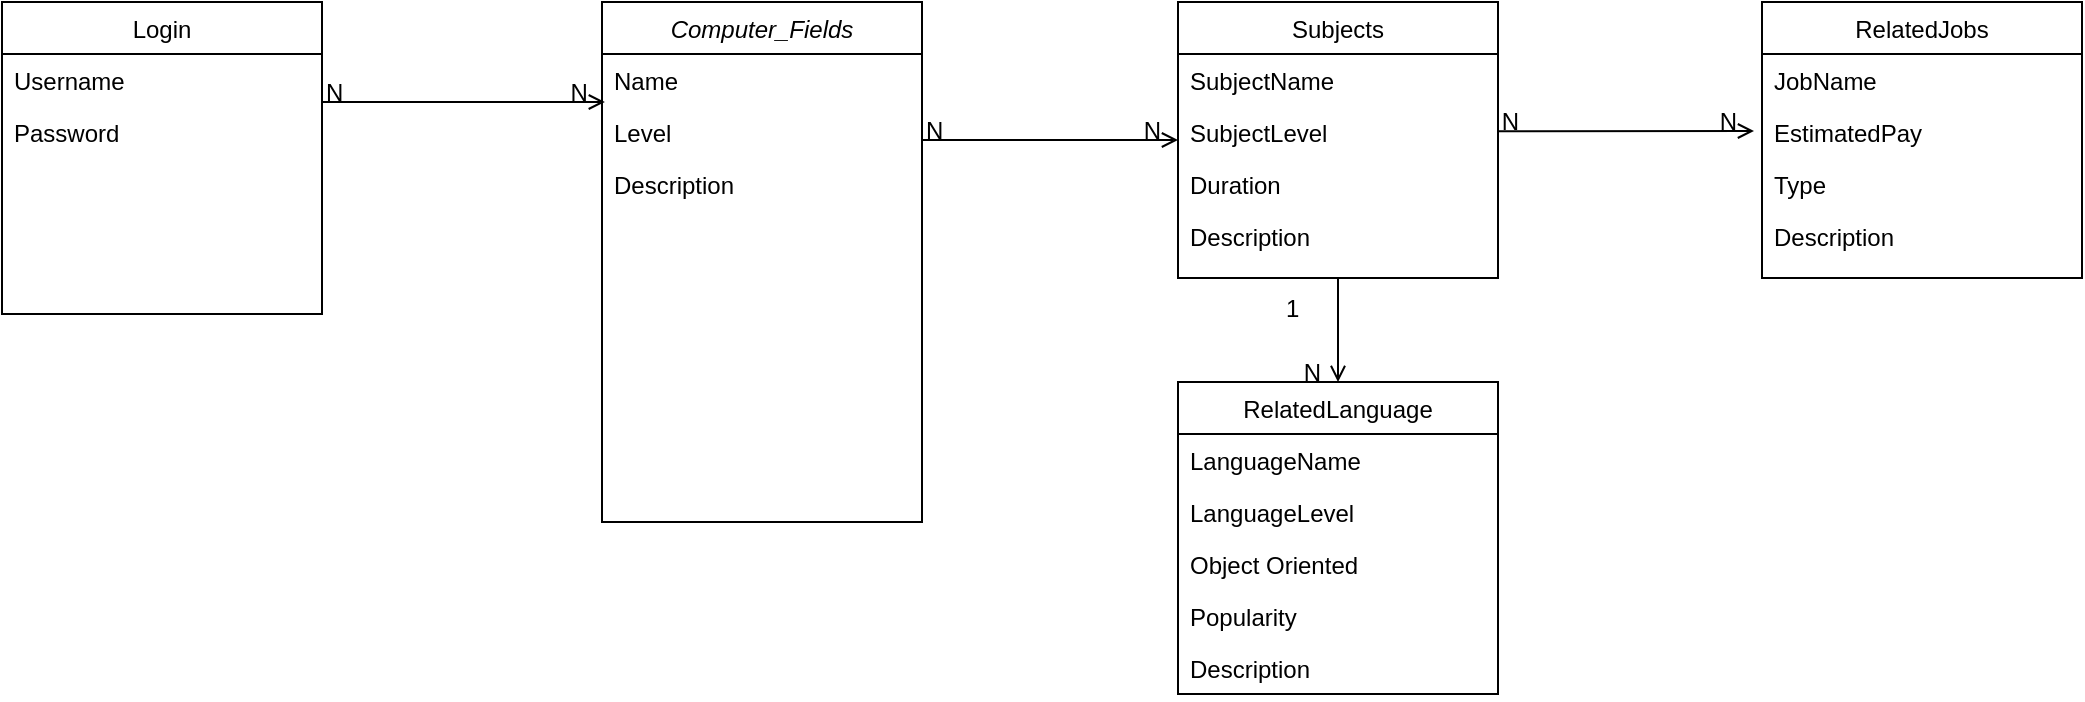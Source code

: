 <mxfile version="13.9.6" type="device"><diagram id="C5RBs43oDa-KdzZeNtuy" name="Page-1"><mxGraphModel dx="1865" dy="491" grid="1" gridSize="10" guides="1" tooltips="1" connect="1" arrows="1" fold="1" page="1" pageScale="1" pageWidth="827" pageHeight="1169" math="0" shadow="0"><root><mxCell id="WIyWlLk6GJQsqaUBKTNV-0"/><mxCell id="WIyWlLk6GJQsqaUBKTNV-1" parent="WIyWlLk6GJQsqaUBKTNV-0"/><mxCell id="zkfFHV4jXpPFQw0GAbJ--0" value="Computer_Fields" style="swimlane;fontStyle=2;align=center;verticalAlign=top;childLayout=stackLayout;horizontal=1;startSize=26;horizontalStack=0;resizeParent=1;resizeLast=0;collapsible=1;marginBottom=0;rounded=0;shadow=0;strokeWidth=1;" parent="WIyWlLk6GJQsqaUBKTNV-1" vertex="1"><mxGeometry y="110" width="160" height="260" as="geometry"><mxRectangle x="230" y="140" width="160" height="26" as="alternateBounds"/></mxGeometry></mxCell><mxCell id="zkfFHV4jXpPFQw0GAbJ--1" value="Name" style="text;align=left;verticalAlign=top;spacingLeft=4;spacingRight=4;overflow=hidden;rotatable=0;points=[[0,0.5],[1,0.5]];portConstraint=eastwest;" parent="zkfFHV4jXpPFQw0GAbJ--0" vertex="1"><mxGeometry y="26" width="160" height="26" as="geometry"/></mxCell><mxCell id="zkfFHV4jXpPFQw0GAbJ--2" value="Level" style="text;align=left;verticalAlign=top;spacingLeft=4;spacingRight=4;overflow=hidden;rotatable=0;points=[[0,0.5],[1,0.5]];portConstraint=eastwest;rounded=0;shadow=0;html=0;" parent="zkfFHV4jXpPFQw0GAbJ--0" vertex="1"><mxGeometry y="52" width="160" height="26" as="geometry"/></mxCell><mxCell id="0neCzvS5lsvh4QmJcWE_-20" value="Description" style="text;align=left;verticalAlign=top;spacingLeft=4;spacingRight=4;overflow=hidden;rotatable=0;points=[[0,0.5],[1,0.5]];portConstraint=eastwest;rounded=0;shadow=0;html=0;" parent="zkfFHV4jXpPFQw0GAbJ--0" vertex="1"><mxGeometry y="78" width="160" height="26" as="geometry"/></mxCell><mxCell id="zkfFHV4jXpPFQw0GAbJ--17" value="Subjects" style="swimlane;fontStyle=0;align=center;verticalAlign=top;childLayout=stackLayout;horizontal=1;startSize=26;horizontalStack=0;resizeParent=1;resizeLast=0;collapsible=1;marginBottom=0;rounded=0;shadow=0;strokeWidth=1;" parent="WIyWlLk6GJQsqaUBKTNV-1" vertex="1"><mxGeometry x="288" y="110" width="160" height="138" as="geometry"><mxRectangle x="550" y="140" width="160" height="26" as="alternateBounds"/></mxGeometry></mxCell><mxCell id="zkfFHV4jXpPFQw0GAbJ--18" value="SubjectName" style="text;align=left;verticalAlign=top;spacingLeft=4;spacingRight=4;overflow=hidden;rotatable=0;points=[[0,0.5],[1,0.5]];portConstraint=eastwest;" parent="zkfFHV4jXpPFQw0GAbJ--17" vertex="1"><mxGeometry y="26" width="160" height="26" as="geometry"/></mxCell><mxCell id="zkfFHV4jXpPFQw0GAbJ--19" value="SubjectLevel" style="text;align=left;verticalAlign=top;spacingLeft=4;spacingRight=4;overflow=hidden;rotatable=0;points=[[0,0.5],[1,0.5]];portConstraint=eastwest;rounded=0;shadow=0;html=0;" parent="zkfFHV4jXpPFQw0GAbJ--17" vertex="1"><mxGeometry y="52" width="160" height="26" as="geometry"/></mxCell><mxCell id="zkfFHV4jXpPFQw0GAbJ--20" value="Duration" style="text;align=left;verticalAlign=top;spacingLeft=4;spacingRight=4;overflow=hidden;rotatable=0;points=[[0,0.5],[1,0.5]];portConstraint=eastwest;rounded=0;shadow=0;html=0;" parent="zkfFHV4jXpPFQw0GAbJ--17" vertex="1"><mxGeometry y="78" width="160" height="26" as="geometry"/></mxCell><mxCell id="zkfFHV4jXpPFQw0GAbJ--21" value="Description" style="text;align=left;verticalAlign=top;spacingLeft=4;spacingRight=4;overflow=hidden;rotatable=0;points=[[0,0.5],[1,0.5]];portConstraint=eastwest;rounded=0;shadow=0;html=0;" parent="zkfFHV4jXpPFQw0GAbJ--17" vertex="1"><mxGeometry y="104" width="160" height="26" as="geometry"/></mxCell><mxCell id="zkfFHV4jXpPFQw0GAbJ--26" value="" style="endArrow=open;shadow=0;strokeWidth=1;rounded=0;endFill=1;edgeStyle=elbowEdgeStyle;elbow=vertical;" parent="WIyWlLk6GJQsqaUBKTNV-1" source="zkfFHV4jXpPFQw0GAbJ--0" target="zkfFHV4jXpPFQw0GAbJ--17" edge="1"><mxGeometry x="0.5" y="41" relative="1" as="geometry"><mxPoint x="160" y="182" as="sourcePoint"/><mxPoint x="320" y="182" as="targetPoint"/><mxPoint x="-40" y="32" as="offset"/></mxGeometry></mxCell><mxCell id="zkfFHV4jXpPFQw0GAbJ--27" value="N" style="resizable=0;align=left;verticalAlign=bottom;labelBackgroundColor=none;fontSize=12;" parent="zkfFHV4jXpPFQw0GAbJ--26" connectable="0" vertex="1"><mxGeometry x="-1" relative="1" as="geometry"><mxPoint y="4" as="offset"/></mxGeometry></mxCell><mxCell id="zkfFHV4jXpPFQw0GAbJ--28" value="N" style="resizable=0;align=right;verticalAlign=bottom;labelBackgroundColor=none;fontSize=12;" parent="zkfFHV4jXpPFQw0GAbJ--26" connectable="0" vertex="1"><mxGeometry x="1" relative="1" as="geometry"><mxPoint x="-7" y="4" as="offset"/></mxGeometry></mxCell><mxCell id="0neCzvS5lsvh4QmJcWE_-4" value="RelatedLanguage" style="swimlane;fontStyle=0;align=center;verticalAlign=top;childLayout=stackLayout;horizontal=1;startSize=26;horizontalStack=0;resizeParent=1;resizeLast=0;collapsible=1;marginBottom=0;rounded=0;shadow=0;strokeWidth=1;" parent="WIyWlLk6GJQsqaUBKTNV-1" vertex="1"><mxGeometry x="288" y="300" width="160" height="156" as="geometry"><mxRectangle x="550" y="140" width="160" height="26" as="alternateBounds"/></mxGeometry></mxCell><mxCell id="0neCzvS5lsvh4QmJcWE_-5" value="LanguageName" style="text;align=left;verticalAlign=top;spacingLeft=4;spacingRight=4;overflow=hidden;rotatable=0;points=[[0,0.5],[1,0.5]];portConstraint=eastwest;" parent="0neCzvS5lsvh4QmJcWE_-4" vertex="1"><mxGeometry y="26" width="160" height="26" as="geometry"/></mxCell><mxCell id="0neCzvS5lsvh4QmJcWE_-6" value="LanguageLevel" style="text;align=left;verticalAlign=top;spacingLeft=4;spacingRight=4;overflow=hidden;rotatable=0;points=[[0,0.5],[1,0.5]];portConstraint=eastwest;rounded=0;shadow=0;html=0;" parent="0neCzvS5lsvh4QmJcWE_-4" vertex="1"><mxGeometry y="52" width="160" height="26" as="geometry"/></mxCell><mxCell id="0neCzvS5lsvh4QmJcWE_-7" value="Object Oriented" style="text;align=left;verticalAlign=top;spacingLeft=4;spacingRight=4;overflow=hidden;rotatable=0;points=[[0,0.5],[1,0.5]];portConstraint=eastwest;rounded=0;shadow=0;html=0;" parent="0neCzvS5lsvh4QmJcWE_-4" vertex="1"><mxGeometry y="78" width="160" height="26" as="geometry"/></mxCell><mxCell id="0neCzvS5lsvh4QmJcWE_-9" value="Popularity" style="text;align=left;verticalAlign=top;spacingLeft=4;spacingRight=4;overflow=hidden;rotatable=0;points=[[0,0.5],[1,0.5]];portConstraint=eastwest;rounded=0;shadow=0;html=0;" parent="0neCzvS5lsvh4QmJcWE_-4" vertex="1"><mxGeometry y="104" width="160" height="26" as="geometry"/></mxCell><mxCell id="0neCzvS5lsvh4QmJcWE_-12" value="Description" style="text;align=left;verticalAlign=top;spacingLeft=4;spacingRight=4;overflow=hidden;rotatable=0;points=[[0,0.5],[1,0.5]];portConstraint=eastwest;" parent="0neCzvS5lsvh4QmJcWE_-4" vertex="1"><mxGeometry y="130" width="160" height="26" as="geometry"/></mxCell><mxCell id="0neCzvS5lsvh4QmJcWE_-15" value="" style="endArrow=open;shadow=0;strokeWidth=1;rounded=0;endFill=1;edgeStyle=elbowEdgeStyle;elbow=vertical;entryX=0.5;entryY=0;entryDx=0;entryDy=0;exitX=0.5;exitY=1;exitDx=0;exitDy=0;" parent="WIyWlLk6GJQsqaUBKTNV-1" source="zkfFHV4jXpPFQw0GAbJ--17" target="0neCzvS5lsvh4QmJcWE_-4" edge="1"><mxGeometry x="0.5" y="41" relative="1" as="geometry"><mxPoint x="368" y="274" as="sourcePoint"/><mxPoint x="458" y="350" as="targetPoint"/><mxPoint x="-40" y="32" as="offset"/></mxGeometry></mxCell><mxCell id="0neCzvS5lsvh4QmJcWE_-16" value="1" style="resizable=0;align=left;verticalAlign=bottom;labelBackgroundColor=none;fontSize=12;" parent="0neCzvS5lsvh4QmJcWE_-15" connectable="0" vertex="1"><mxGeometry x="-1" relative="1" as="geometry"><mxPoint x="-28" y="24" as="offset"/></mxGeometry></mxCell><mxCell id="0neCzvS5lsvh4QmJcWE_-17" value="N" style="resizable=0;align=right;verticalAlign=bottom;labelBackgroundColor=none;fontSize=12;" parent="0neCzvS5lsvh4QmJcWE_-15" connectable="0" vertex="1"><mxGeometry x="1" relative="1" as="geometry"><mxPoint x="-7" y="4" as="offset"/></mxGeometry></mxCell><mxCell id="0neCzvS5lsvh4QmJcWE_-23" value="RelatedJobs" style="swimlane;fontStyle=0;align=center;verticalAlign=top;childLayout=stackLayout;horizontal=1;startSize=26;horizontalStack=0;resizeParent=1;resizeLast=0;collapsible=1;marginBottom=0;rounded=0;shadow=0;strokeWidth=1;" parent="WIyWlLk6GJQsqaUBKTNV-1" vertex="1"><mxGeometry x="580" y="110" width="160" height="138" as="geometry"><mxRectangle x="550" y="140" width="160" height="26" as="alternateBounds"/></mxGeometry></mxCell><mxCell id="0neCzvS5lsvh4QmJcWE_-24" value="JobName" style="text;align=left;verticalAlign=top;spacingLeft=4;spacingRight=4;overflow=hidden;rotatable=0;points=[[0,0.5],[1,0.5]];portConstraint=eastwest;" parent="0neCzvS5lsvh4QmJcWE_-23" vertex="1"><mxGeometry y="26" width="160" height="26" as="geometry"/></mxCell><mxCell id="0neCzvS5lsvh4QmJcWE_-25" value="EstimatedPay" style="text;align=left;verticalAlign=top;spacingLeft=4;spacingRight=4;overflow=hidden;rotatable=0;points=[[0,0.5],[1,0.5]];portConstraint=eastwest;rounded=0;shadow=0;html=0;" parent="0neCzvS5lsvh4QmJcWE_-23" vertex="1"><mxGeometry y="52" width="160" height="26" as="geometry"/></mxCell><mxCell id="0neCzvS5lsvh4QmJcWE_-26" value="Type" style="text;align=left;verticalAlign=top;spacingLeft=4;spacingRight=4;overflow=hidden;rotatable=0;points=[[0,0.5],[1,0.5]];portConstraint=eastwest;rounded=0;shadow=0;html=0;" parent="0neCzvS5lsvh4QmJcWE_-23" vertex="1"><mxGeometry y="78" width="160" height="26" as="geometry"/></mxCell><mxCell id="0neCzvS5lsvh4QmJcWE_-27" value="Description" style="text;align=left;verticalAlign=top;spacingLeft=4;spacingRight=4;overflow=hidden;rotatable=0;points=[[0,0.5],[1,0.5]];portConstraint=eastwest;rounded=0;shadow=0;html=0;" parent="0neCzvS5lsvh4QmJcWE_-23" vertex="1"><mxGeometry y="104" width="160" height="26" as="geometry"/></mxCell><mxCell id="0neCzvS5lsvh4QmJcWE_-30" value="" style="endArrow=open;shadow=0;strokeWidth=1;rounded=0;endFill=1;edgeStyle=elbowEdgeStyle;elbow=vertical;" parent="WIyWlLk6GJQsqaUBKTNV-1" edge="1"><mxGeometry x="0.5" y="41" relative="1" as="geometry"><mxPoint x="448" y="174.587" as="sourcePoint"/><mxPoint x="576" y="174.587" as="targetPoint"/><mxPoint x="-40" y="32" as="offset"/></mxGeometry></mxCell><mxCell id="0neCzvS5lsvh4QmJcWE_-31" value="N" style="resizable=0;align=left;verticalAlign=bottom;labelBackgroundColor=none;fontSize=12;" parent="0neCzvS5lsvh4QmJcWE_-30" connectable="0" vertex="1"><mxGeometry x="-1" relative="1" as="geometry"><mxPoint y="4" as="offset"/></mxGeometry></mxCell><mxCell id="0neCzvS5lsvh4QmJcWE_-32" value="N" style="resizable=0;align=right;verticalAlign=bottom;labelBackgroundColor=none;fontSize=12;" parent="0neCzvS5lsvh4QmJcWE_-30" connectable="0" vertex="1"><mxGeometry x="1" relative="1" as="geometry"><mxPoint x="-7" y="4" as="offset"/></mxGeometry></mxCell><mxCell id="QqSaA6_s5fc67qcwBoBq-0" value="Login" style="swimlane;fontStyle=0;align=center;verticalAlign=top;childLayout=stackLayout;horizontal=1;startSize=26;horizontalStack=0;resizeParent=1;resizeLast=0;collapsible=1;marginBottom=0;rounded=0;shadow=0;strokeWidth=1;" vertex="1" parent="WIyWlLk6GJQsqaUBKTNV-1"><mxGeometry x="-300" y="110" width="160" height="156" as="geometry"><mxRectangle x="550" y="140" width="160" height="26" as="alternateBounds"/></mxGeometry></mxCell><mxCell id="QqSaA6_s5fc67qcwBoBq-1" value="Username" style="text;align=left;verticalAlign=top;spacingLeft=4;spacingRight=4;overflow=hidden;rotatable=0;points=[[0,0.5],[1,0.5]];portConstraint=eastwest;" vertex="1" parent="QqSaA6_s5fc67qcwBoBq-0"><mxGeometry y="26" width="160" height="26" as="geometry"/></mxCell><mxCell id="QqSaA6_s5fc67qcwBoBq-2" value="Password" style="text;align=left;verticalAlign=top;spacingLeft=4;spacingRight=4;overflow=hidden;rotatable=0;points=[[0,0.5],[1,0.5]];portConstraint=eastwest;rounded=0;shadow=0;html=0;" vertex="1" parent="QqSaA6_s5fc67qcwBoBq-0"><mxGeometry y="52" width="160" height="26" as="geometry"/></mxCell><mxCell id="QqSaA6_s5fc67qcwBoBq-6" value="" style="endArrow=open;shadow=0;strokeWidth=1;rounded=0;endFill=1;edgeStyle=elbowEdgeStyle;elbow=vertical;entryX=0.009;entryY=0.915;entryDx=0;entryDy=0;entryPerimeter=0;" edge="1" parent="WIyWlLk6GJQsqaUBKTNV-1" target="zkfFHV4jXpPFQw0GAbJ--1"><mxGeometry x="0.5" y="41" relative="1" as="geometry"><mxPoint x="-140" y="160" as="sourcePoint"/><mxPoint x="-12" y="160" as="targetPoint"/><mxPoint x="-40" y="32" as="offset"/></mxGeometry></mxCell><mxCell id="QqSaA6_s5fc67qcwBoBq-7" value="N" style="resizable=0;align=left;verticalAlign=bottom;labelBackgroundColor=none;fontSize=12;" connectable="0" vertex="1" parent="QqSaA6_s5fc67qcwBoBq-6"><mxGeometry x="-1" relative="1" as="geometry"><mxPoint y="4" as="offset"/></mxGeometry></mxCell><mxCell id="QqSaA6_s5fc67qcwBoBq-8" value="N" style="resizable=0;align=right;verticalAlign=bottom;labelBackgroundColor=none;fontSize=12;" connectable="0" vertex="1" parent="QqSaA6_s5fc67qcwBoBq-6"><mxGeometry x="1" relative="1" as="geometry"><mxPoint x="-7" y="4" as="offset"/></mxGeometry></mxCell></root></mxGraphModel></diagram></mxfile>